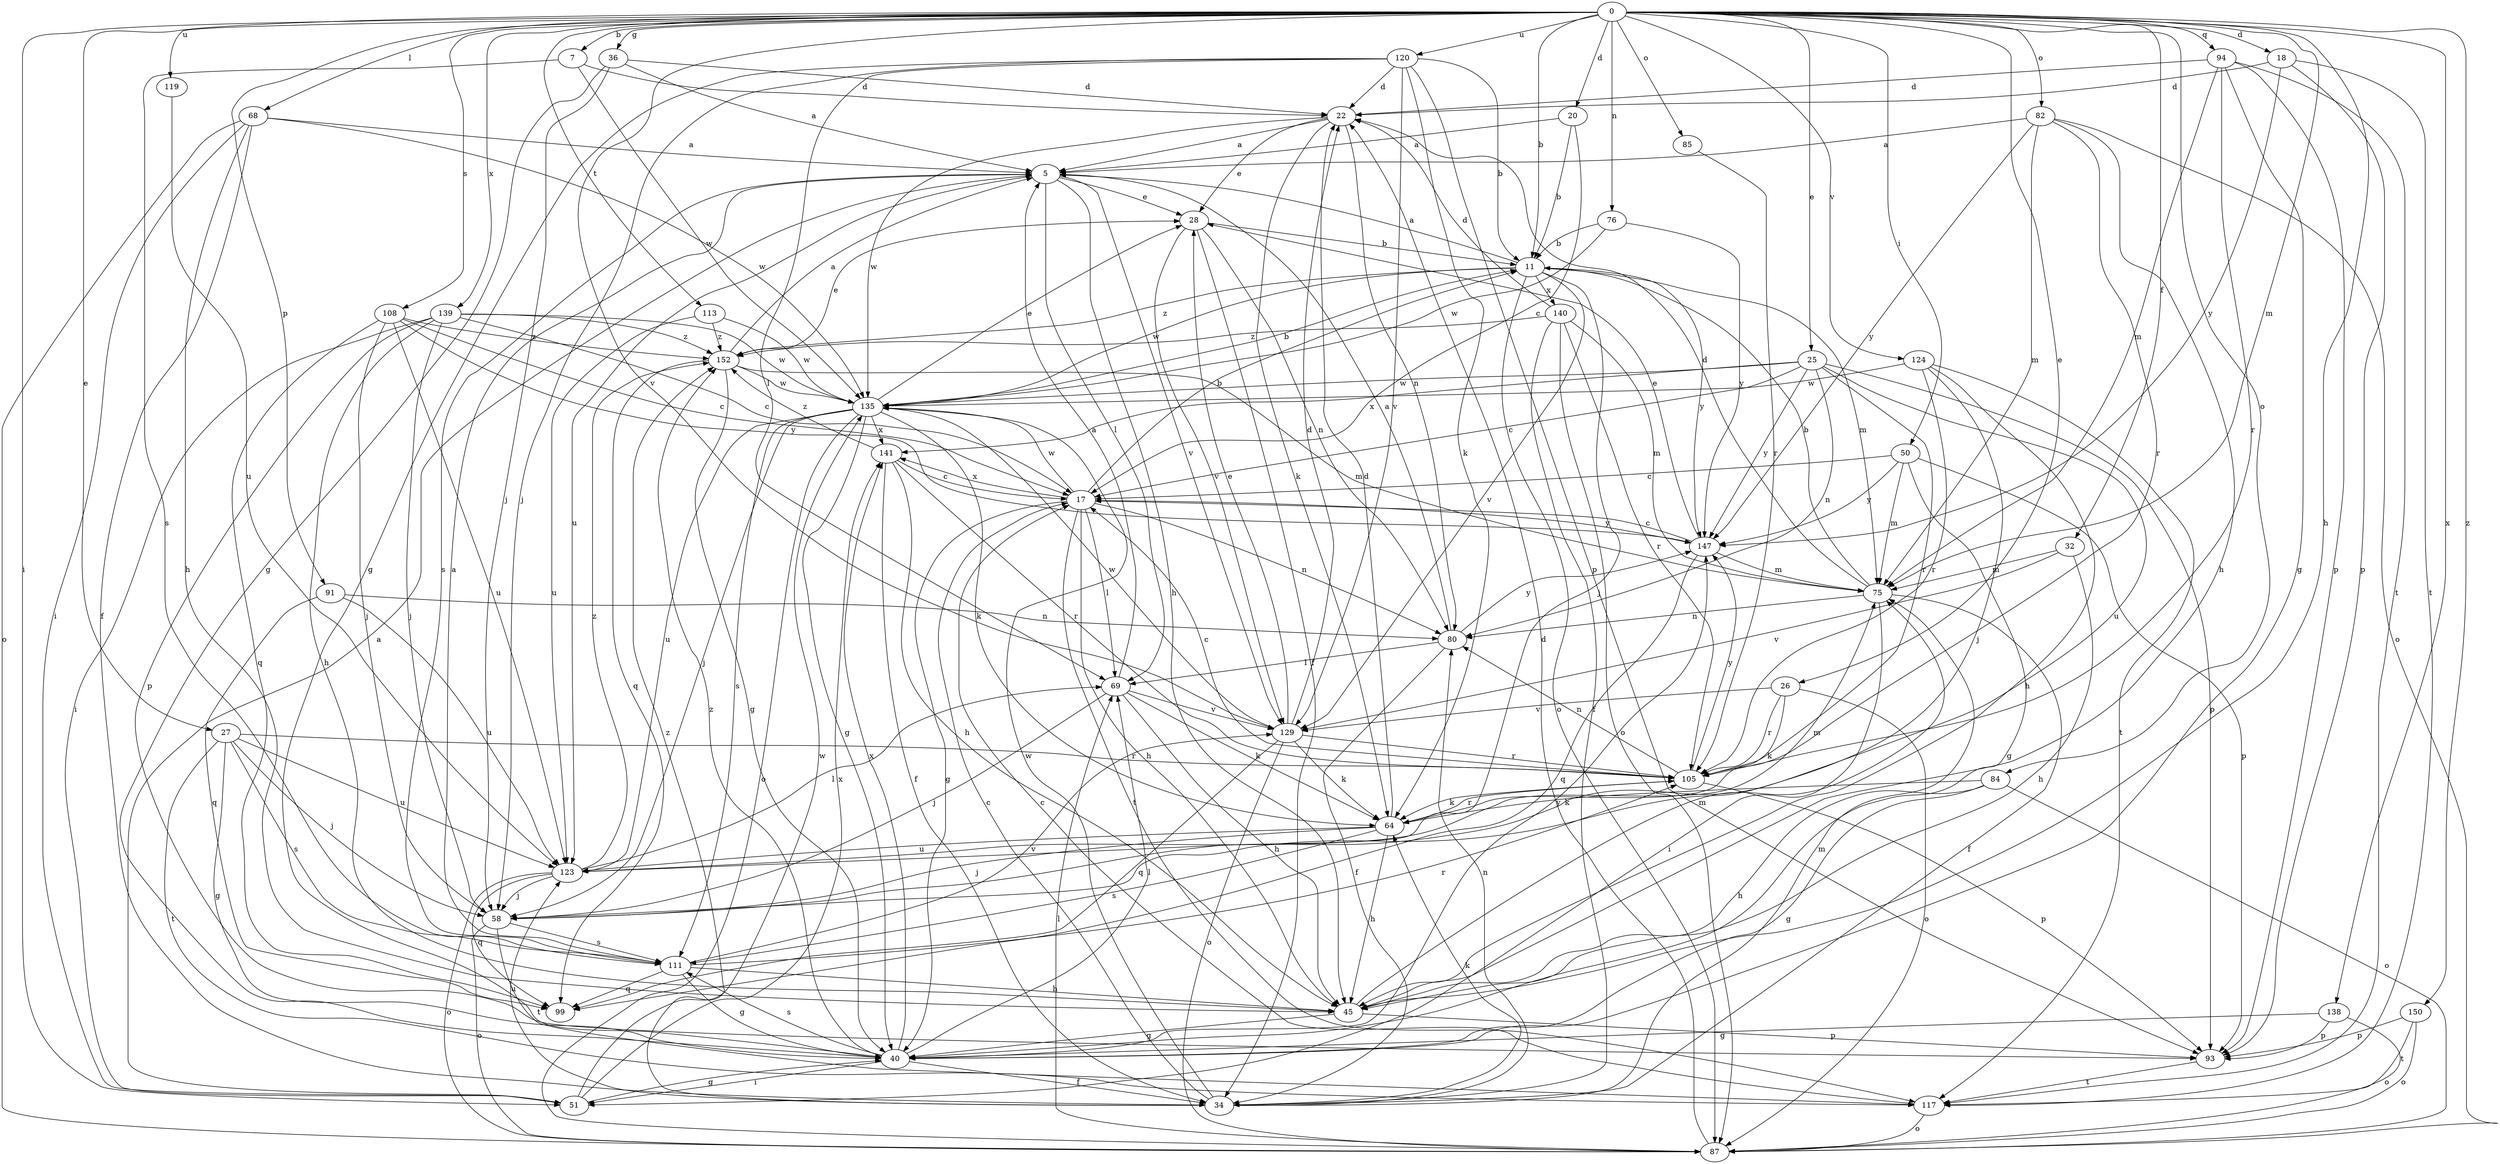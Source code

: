 strict digraph  {
0;
5;
7;
11;
17;
18;
20;
22;
25;
26;
27;
28;
32;
34;
36;
40;
45;
50;
51;
58;
64;
68;
69;
75;
76;
80;
82;
84;
85;
87;
91;
93;
94;
99;
105;
108;
111;
113;
117;
119;
120;
123;
124;
129;
135;
138;
139;
140;
141;
147;
150;
152;
0 -> 7  [label=b];
0 -> 11  [label=b];
0 -> 18  [label=d];
0 -> 20  [label=d];
0 -> 25  [label=e];
0 -> 26  [label=e];
0 -> 27  [label=e];
0 -> 32  [label=f];
0 -> 36  [label=g];
0 -> 45  [label=h];
0 -> 50  [label=i];
0 -> 51  [label=i];
0 -> 68  [label=l];
0 -> 75  [label=m];
0 -> 76  [label=n];
0 -> 82  [label=o];
0 -> 84  [label=o];
0 -> 85  [label=o];
0 -> 91  [label=p];
0 -> 94  [label=q];
0 -> 108  [label=s];
0 -> 113  [label=t];
0 -> 119  [label=u];
0 -> 120  [label=u];
0 -> 124  [label=v];
0 -> 129  [label=v];
0 -> 138  [label=x];
0 -> 139  [label=x];
0 -> 150  [label=z];
5 -> 28  [label=e];
5 -> 45  [label=h];
5 -> 69  [label=l];
5 -> 111  [label=s];
5 -> 123  [label=u];
5 -> 129  [label=v];
7 -> 22  [label=d];
7 -> 111  [label=s];
7 -> 135  [label=w];
11 -> 5  [label=a];
11 -> 58  [label=j];
11 -> 75  [label=m];
11 -> 87  [label=o];
11 -> 129  [label=v];
11 -> 135  [label=w];
11 -> 140  [label=x];
11 -> 147  [label=y];
11 -> 152  [label=z];
17 -> 11  [label=b];
17 -> 40  [label=g];
17 -> 45  [label=h];
17 -> 69  [label=l];
17 -> 80  [label=n];
17 -> 117  [label=t];
17 -> 135  [label=w];
17 -> 141  [label=x];
17 -> 147  [label=y];
18 -> 22  [label=d];
18 -> 93  [label=p];
18 -> 117  [label=t];
18 -> 147  [label=y];
20 -> 5  [label=a];
20 -> 11  [label=b];
20 -> 17  [label=c];
22 -> 5  [label=a];
22 -> 28  [label=e];
22 -> 64  [label=k];
22 -> 80  [label=n];
22 -> 135  [label=w];
25 -> 17  [label=c];
25 -> 80  [label=n];
25 -> 93  [label=p];
25 -> 105  [label=r];
25 -> 123  [label=u];
25 -> 135  [label=w];
25 -> 141  [label=x];
25 -> 147  [label=y];
26 -> 64  [label=k];
26 -> 87  [label=o];
26 -> 105  [label=r];
26 -> 129  [label=v];
27 -> 40  [label=g];
27 -> 58  [label=j];
27 -> 105  [label=r];
27 -> 111  [label=s];
27 -> 117  [label=t];
27 -> 123  [label=u];
28 -> 11  [label=b];
28 -> 34  [label=f];
28 -> 80  [label=n];
28 -> 129  [label=v];
32 -> 45  [label=h];
32 -> 75  [label=m];
32 -> 129  [label=v];
34 -> 17  [label=c];
34 -> 64  [label=k];
34 -> 75  [label=m];
34 -> 80  [label=n];
34 -> 123  [label=u];
34 -> 135  [label=w];
34 -> 152  [label=z];
36 -> 5  [label=a];
36 -> 22  [label=d];
36 -> 40  [label=g];
36 -> 58  [label=j];
40 -> 34  [label=f];
40 -> 51  [label=i];
40 -> 69  [label=l];
40 -> 111  [label=s];
40 -> 141  [label=x];
40 -> 147  [label=y];
40 -> 152  [label=z];
45 -> 40  [label=g];
45 -> 75  [label=m];
45 -> 93  [label=p];
50 -> 17  [label=c];
50 -> 40  [label=g];
50 -> 75  [label=m];
50 -> 93  [label=p];
50 -> 147  [label=y];
51 -> 5  [label=a];
51 -> 40  [label=g];
51 -> 135  [label=w];
51 -> 141  [label=x];
58 -> 87  [label=o];
58 -> 111  [label=s];
58 -> 117  [label=t];
64 -> 22  [label=d];
64 -> 45  [label=h];
64 -> 58  [label=j];
64 -> 105  [label=r];
64 -> 111  [label=s];
64 -> 123  [label=u];
68 -> 5  [label=a];
68 -> 34  [label=f];
68 -> 45  [label=h];
68 -> 51  [label=i];
68 -> 87  [label=o];
68 -> 135  [label=w];
69 -> 5  [label=a];
69 -> 45  [label=h];
69 -> 58  [label=j];
69 -> 64  [label=k];
69 -> 129  [label=v];
75 -> 11  [label=b];
75 -> 22  [label=d];
75 -> 34  [label=f];
75 -> 51  [label=i];
75 -> 80  [label=n];
76 -> 11  [label=b];
76 -> 135  [label=w];
76 -> 147  [label=y];
80 -> 5  [label=a];
80 -> 34  [label=f];
80 -> 69  [label=l];
80 -> 147  [label=y];
82 -> 5  [label=a];
82 -> 45  [label=h];
82 -> 75  [label=m];
82 -> 87  [label=o];
82 -> 105  [label=r];
82 -> 147  [label=y];
84 -> 40  [label=g];
84 -> 45  [label=h];
84 -> 64  [label=k];
84 -> 87  [label=o];
85 -> 105  [label=r];
87 -> 22  [label=d];
87 -> 69  [label=l];
91 -> 80  [label=n];
91 -> 99  [label=q];
91 -> 123  [label=u];
93 -> 117  [label=t];
94 -> 22  [label=d];
94 -> 40  [label=g];
94 -> 75  [label=m];
94 -> 93  [label=p];
94 -> 105  [label=r];
94 -> 117  [label=t];
105 -> 17  [label=c];
105 -> 64  [label=k];
105 -> 80  [label=n];
105 -> 93  [label=p];
105 -> 147  [label=y];
108 -> 17  [label=c];
108 -> 58  [label=j];
108 -> 99  [label=q];
108 -> 123  [label=u];
108 -> 147  [label=y];
108 -> 152  [label=z];
111 -> 5  [label=a];
111 -> 40  [label=g];
111 -> 45  [label=h];
111 -> 99  [label=q];
111 -> 105  [label=r];
111 -> 129  [label=v];
113 -> 123  [label=u];
113 -> 135  [label=w];
113 -> 152  [label=z];
117 -> 17  [label=c];
117 -> 87  [label=o];
119 -> 123  [label=u];
120 -> 11  [label=b];
120 -> 22  [label=d];
120 -> 40  [label=g];
120 -> 58  [label=j];
120 -> 64  [label=k];
120 -> 69  [label=l];
120 -> 93  [label=p];
120 -> 129  [label=v];
123 -> 58  [label=j];
123 -> 69  [label=l];
123 -> 75  [label=m];
123 -> 87  [label=o];
123 -> 99  [label=q];
123 -> 152  [label=z];
124 -> 45  [label=h];
124 -> 58  [label=j];
124 -> 105  [label=r];
124 -> 117  [label=t];
124 -> 135  [label=w];
129 -> 22  [label=d];
129 -> 28  [label=e];
129 -> 64  [label=k];
129 -> 87  [label=o];
129 -> 99  [label=q];
129 -> 105  [label=r];
129 -> 135  [label=w];
135 -> 11  [label=b];
135 -> 28  [label=e];
135 -> 40  [label=g];
135 -> 58  [label=j];
135 -> 64  [label=k];
135 -> 87  [label=o];
135 -> 111  [label=s];
135 -> 123  [label=u];
135 -> 141  [label=x];
138 -> 40  [label=g];
138 -> 87  [label=o];
138 -> 93  [label=p];
139 -> 17  [label=c];
139 -> 45  [label=h];
139 -> 51  [label=i];
139 -> 58  [label=j];
139 -> 93  [label=p];
139 -> 135  [label=w];
139 -> 152  [label=z];
140 -> 22  [label=d];
140 -> 34  [label=f];
140 -> 75  [label=m];
140 -> 87  [label=o];
140 -> 105  [label=r];
140 -> 152  [label=z];
141 -> 17  [label=c];
141 -> 34  [label=f];
141 -> 45  [label=h];
141 -> 105  [label=r];
141 -> 152  [label=z];
147 -> 17  [label=c];
147 -> 28  [label=e];
147 -> 75  [label=m];
147 -> 99  [label=q];
150 -> 87  [label=o];
150 -> 93  [label=p];
150 -> 117  [label=t];
152 -> 5  [label=a];
152 -> 28  [label=e];
152 -> 40  [label=g];
152 -> 75  [label=m];
152 -> 99  [label=q];
152 -> 135  [label=w];
}
